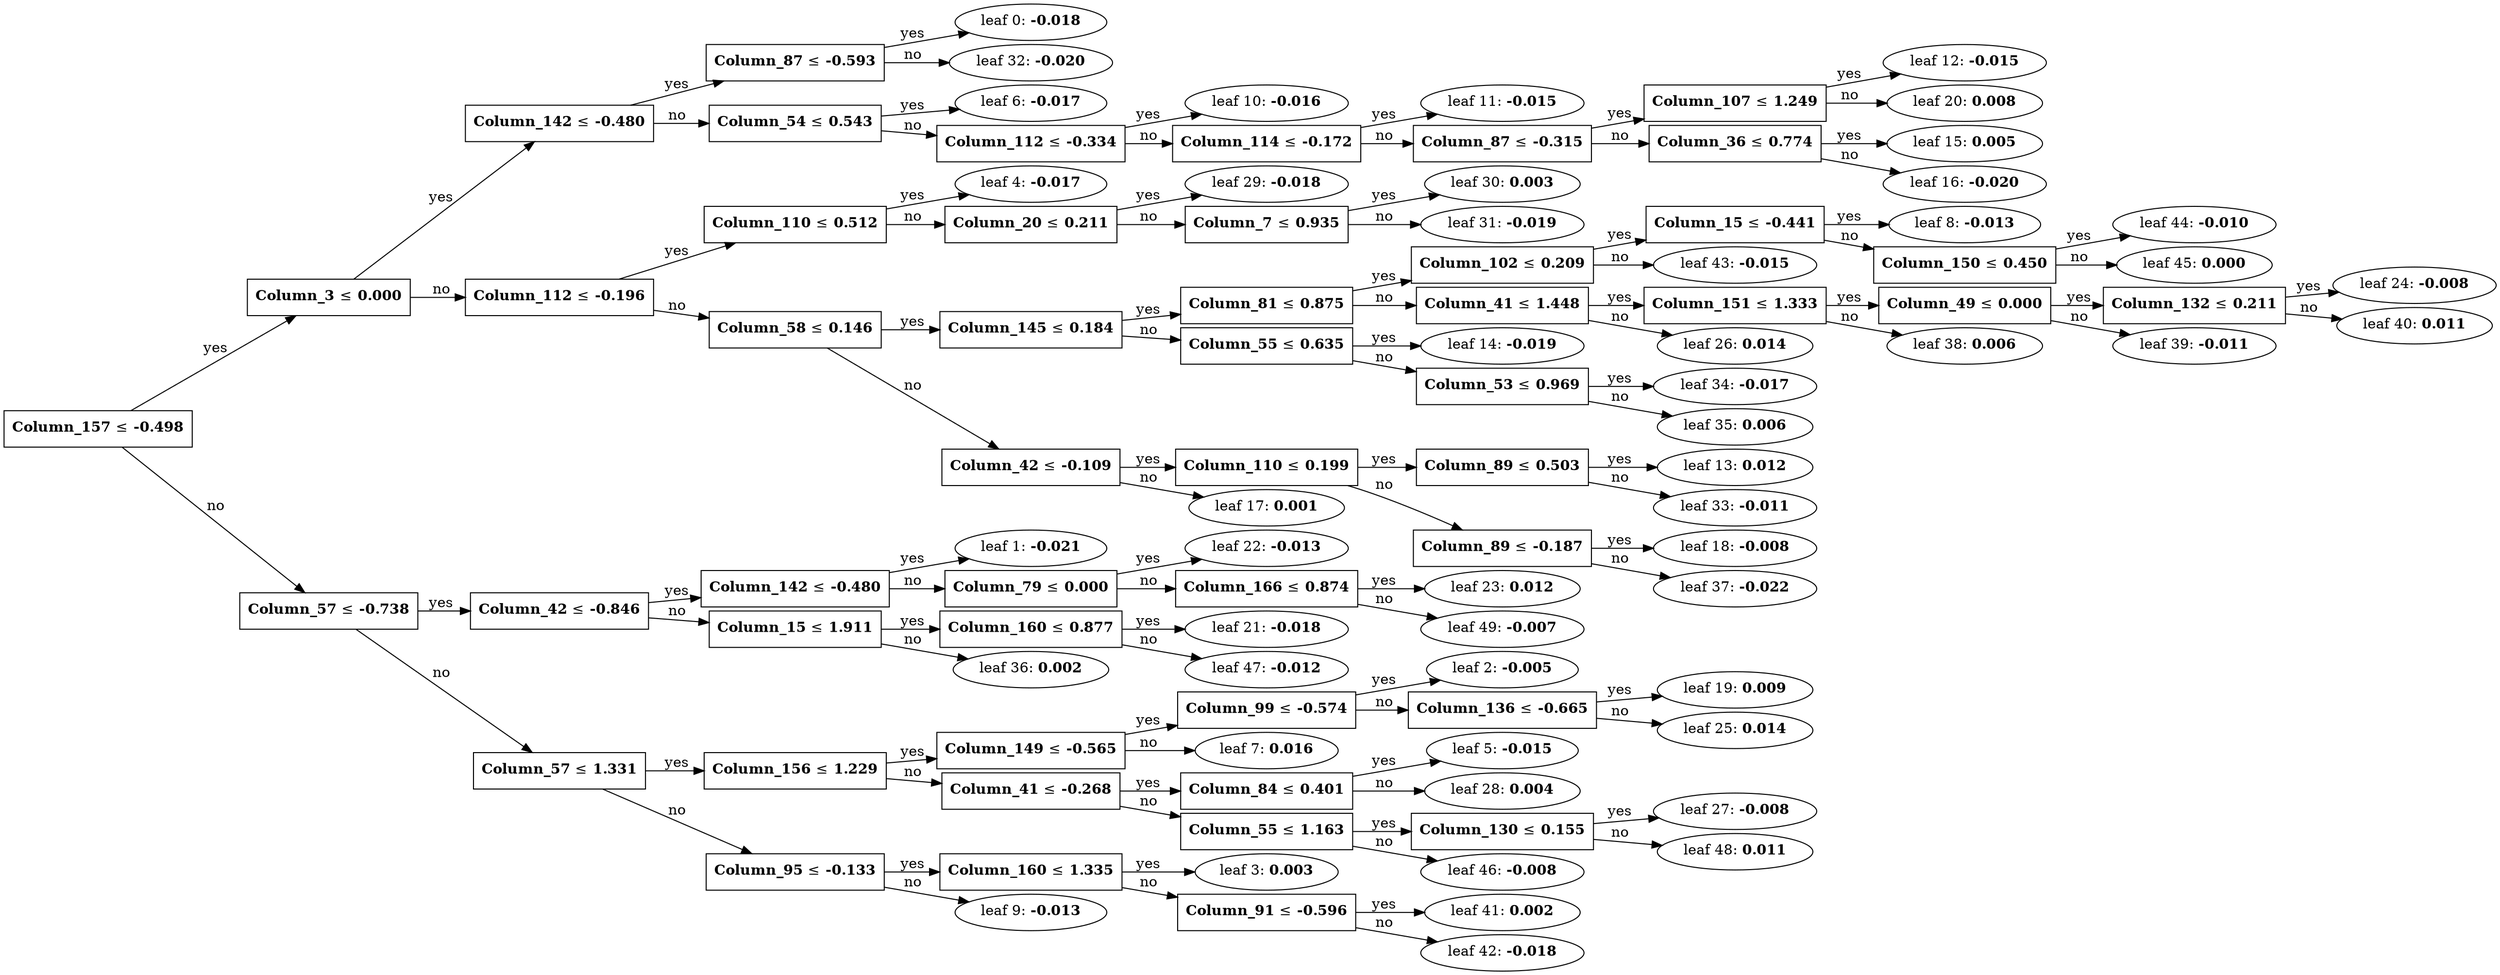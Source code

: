 digraph {
	graph [nodesep=0.05 rankdir=LR ranksep=0.3]
	split0 [label=<<B>Column_157</B> &#8804; <B>-0.498</B>> fillcolor=white shape=rectangle style=""]
	split3 [label=<<B>Column_3</B> &#8804; <B>0.000</B>> fillcolor=white shape=rectangle style=""]
	split5 [label=<<B>Column_142</B> &#8804; <B>-0.480</B>> fillcolor=white shape=rectangle style=""]
	split31 [label=<<B>Column_87</B> &#8804; <B>-0.593</B>> fillcolor=white shape=rectangle style=""]
	leaf0 [label=<leaf 0: <B>-0.018</B>>]
	split31 -> leaf0 [label=yes]
	leaf32 [label=<leaf 32: <B>-0.020</B>>]
	split31 -> leaf32 [label=no]
	split5 -> split31 [label=yes]
	split9 [label=<<B>Column_54</B> &#8804; <B>0.543</B>> fillcolor=white shape=rectangle style=""]
	leaf6 [label=<leaf 6: <B>-0.017</B>>]
	split9 -> leaf6 [label=yes]
	split10 [label=<<B>Column_112</B> &#8804; <B>-0.334</B>> fillcolor=white shape=rectangle style=""]
	leaf10 [label=<leaf 10: <B>-0.016</B>>]
	split10 -> leaf10 [label=yes]
	split11 [label=<<B>Column_114</B> &#8804; <B>-0.172</B>> fillcolor=white shape=rectangle style=""]
	leaf11 [label=<leaf 11: <B>-0.015</B>>]
	split11 -> leaf11 [label=yes]
	split14 [label=<<B>Column_87</B> &#8804; <B>-0.315</B>> fillcolor=white shape=rectangle style=""]
	split19 [label=<<B>Column_107</B> &#8804; <B>1.249</B>> fillcolor=white shape=rectangle style=""]
	leaf12 [label=<leaf 12: <B>-0.015</B>>]
	split19 -> leaf12 [label=yes]
	leaf20 [label=<leaf 20: <B>0.008</B>>]
	split19 -> leaf20 [label=no]
	split14 -> split19 [label=yes]
	split15 [label=<<B>Column_36</B> &#8804; <B>0.774</B>> fillcolor=white shape=rectangle style=""]
	leaf15 [label=<leaf 15: <B>0.005</B>>]
	split15 -> leaf15 [label=yes]
	leaf16 [label=<leaf 16: <B>-0.020</B>>]
	split15 -> leaf16 [label=no]
	split14 -> split15 [label=no]
	split11 -> split14 [label=no]
	split10 -> split11 [label=no]
	split9 -> split10 [label=no]
	split5 -> split9 [label=no]
	split3 -> split5 [label=yes]
	split7 [label=<<B>Column_112</B> &#8804; <B>-0.196</B>> fillcolor=white shape=rectangle style=""]
	split28 [label=<<B>Column_110</B> &#8804; <B>0.512</B>> fillcolor=white shape=rectangle style=""]
	leaf4 [label=<leaf 4: <B>-0.017</B>>]
	split28 -> leaf4 [label=yes]
	split29 [label=<<B>Column_20</B> &#8804; <B>0.211</B>> fillcolor=white shape=rectangle style=""]
	leaf29 [label=<leaf 29: <B>-0.018</B>>]
	split29 -> leaf29 [label=yes]
	split30 [label=<<B>Column_7</B> &#8804; <B>0.935</B>> fillcolor=white shape=rectangle style=""]
	leaf30 [label=<leaf 30: <B>0.003</B>>]
	split30 -> leaf30 [label=yes]
	leaf31 [label=<leaf 31: <B>-0.019</B>>]
	split30 -> leaf31 [label=no]
	split29 -> split30 [label=no]
	split28 -> split29 [label=no]
	split7 -> split28 [label=yes]
	split12 [label=<<B>Column_58</B> &#8804; <B>0.146</B>> fillcolor=white shape=rectangle style=""]
	split13 [label=<<B>Column_145</B> &#8804; <B>0.184</B>> fillcolor=white shape=rectangle style=""]
	split23 [label=<<B>Column_81</B> &#8804; <B>0.875</B>> fillcolor=white shape=rectangle style=""]
	split42 [label=<<B>Column_102</B> &#8804; <B>0.209</B>> fillcolor=white shape=rectangle style=""]
	split43 [label=<<B>Column_15</B> &#8804; <B>-0.441</B>> fillcolor=white shape=rectangle style=""]
	leaf8 [label=<leaf 8: <B>-0.013</B>>]
	split43 -> leaf8 [label=yes]
	split44 [label=<<B>Column_150</B> &#8804; <B>0.450</B>> fillcolor=white shape=rectangle style=""]
	leaf44 [label=<leaf 44: <B>-0.010</B>>]
	split44 -> leaf44 [label=yes]
	leaf45 [label=<leaf 45: <B>0.000</B>>]
	split44 -> leaf45 [label=no]
	split43 -> split44 [label=no]
	split42 -> split43 [label=yes]
	leaf43 [label=<leaf 43: <B>-0.015</B>>]
	split42 -> leaf43 [label=no]
	split23 -> split42 [label=yes]
	split25 [label=<<B>Column_41</B> &#8804; <B>1.448</B>> fillcolor=white shape=rectangle style=""]
	split37 [label=<<B>Column_151</B> &#8804; <B>1.333</B>> fillcolor=white shape=rectangle style=""]
	split38 [label=<<B>Column_49</B> &#8804; <B>0.000</B>> fillcolor=white shape=rectangle style=""]
	split39 [label=<<B>Column_132</B> &#8804; <B>0.211</B>> fillcolor=white shape=rectangle style=""]
	leaf24 [label=<leaf 24: <B>-0.008</B>>]
	split39 -> leaf24 [label=yes]
	leaf40 [label=<leaf 40: <B>0.011</B>>]
	split39 -> leaf40 [label=no]
	split38 -> split39 [label=yes]
	leaf39 [label=<leaf 39: <B>-0.011</B>>]
	split38 -> leaf39 [label=no]
	split37 -> split38 [label=yes]
	leaf38 [label=<leaf 38: <B>0.006</B>>]
	split37 -> leaf38 [label=no]
	split25 -> split37 [label=yes]
	leaf26 [label=<leaf 26: <B>0.014</B>>]
	split25 -> leaf26 [label=no]
	split23 -> split25 [label=no]
	split13 -> split23 [label=yes]
	split33 [label=<<B>Column_55</B> &#8804; <B>0.635</B>> fillcolor=white shape=rectangle style=""]
	leaf14 [label=<leaf 14: <B>-0.019</B>>]
	split33 -> leaf14 [label=yes]
	split34 [label=<<B>Column_53</B> &#8804; <B>0.969</B>> fillcolor=white shape=rectangle style=""]
	leaf34 [label=<leaf 34: <B>-0.017</B>>]
	split34 -> leaf34 [label=yes]
	leaf35 [label=<leaf 35: <B>0.006</B>>]
	split34 -> leaf35 [label=no]
	split33 -> split34 [label=no]
	split13 -> split33 [label=no]
	split12 -> split13 [label=yes]
	split16 [label=<<B>Column_42</B> &#8804; <B>-0.109</B>> fillcolor=white shape=rectangle style=""]
	split17 [label=<<B>Column_110</B> &#8804; <B>0.199</B>> fillcolor=white shape=rectangle style=""]
	split32 [label=<<B>Column_89</B> &#8804; <B>0.503</B>> fillcolor=white shape=rectangle style=""]
	leaf13 [label=<leaf 13: <B>0.012</B>>]
	split32 -> leaf13 [label=yes]
	leaf33 [label=<leaf 33: <B>-0.011</B>>]
	split32 -> leaf33 [label=no]
	split17 -> split32 [label=yes]
	split36 [label=<<B>Column_89</B> &#8804; <B>-0.187</B>> fillcolor=white shape=rectangle style=""]
	leaf18 [label=<leaf 18: <B>-0.008</B>>]
	split36 -> leaf18 [label=yes]
	leaf37 [label=<leaf 37: <B>-0.022</B>>]
	split36 -> leaf37 [label=no]
	split17 -> split36 [label=no]
	split16 -> split17 [label=yes]
	leaf17 [label=<leaf 17: <B>0.001</B>>]
	split16 -> leaf17 [label=no]
	split12 -> split16 [label=no]
	split7 -> split12 [label=no]
	split3 -> split7 [label=no]
	split0 -> split3 [label=yes]
	split1 [label=<<B>Column_57</B> &#8804; <B>-0.738</B>> fillcolor=white shape=rectangle style=""]
	split20 [label=<<B>Column_42</B> &#8804; <B>-0.846</B>> fillcolor=white shape=rectangle style=""]
	split21 [label=<<B>Column_142</B> &#8804; <B>-0.480</B>> fillcolor=white shape=rectangle style=""]
	leaf1 [label=<leaf 1: <B>-0.021</B>>]
	split21 -> leaf1 [label=yes]
	split22 [label=<<B>Column_79</B> &#8804; <B>0.000</B>> fillcolor=white shape=rectangle style=""]
	leaf22 [label=<leaf 22: <B>-0.013</B>>]
	split22 -> leaf22 [label=yes]
	split48 [label=<<B>Column_166</B> &#8804; <B>0.874</B>> fillcolor=white shape=rectangle style=""]
	leaf23 [label=<leaf 23: <B>0.012</B>>]
	split48 -> leaf23 [label=yes]
	leaf49 [label=<leaf 49: <B>-0.007</B>>]
	split48 -> leaf49 [label=no]
	split22 -> split48 [label=no]
	split21 -> split22 [label=no]
	split20 -> split21 [label=yes]
	split35 [label=<<B>Column_15</B> &#8804; <B>1.911</B>> fillcolor=white shape=rectangle style=""]
	split46 [label=<<B>Column_160</B> &#8804; <B>0.877</B>> fillcolor=white shape=rectangle style=""]
	leaf21 [label=<leaf 21: <B>-0.018</B>>]
	split46 -> leaf21 [label=yes]
	leaf47 [label=<leaf 47: <B>-0.012</B>>]
	split46 -> leaf47 [label=no]
	split35 -> split46 [label=yes]
	leaf36 [label=<leaf 36: <B>0.002</B>>]
	split35 -> leaf36 [label=no]
	split20 -> split35 [label=no]
	split1 -> split20 [label=yes]
	split2 [label=<<B>Column_57</B> &#8804; <B>1.331</B>> fillcolor=white shape=rectangle style=""]
	split4 [label=<<B>Column_156</B> &#8804; <B>1.229</B>> fillcolor=white shape=rectangle style=""]
	split6 [label=<<B>Column_149</B> &#8804; <B>-0.565</B>> fillcolor=white shape=rectangle style=""]
	split18 [label=<<B>Column_99</B> &#8804; <B>-0.574</B>> fillcolor=white shape=rectangle style=""]
	leaf2 [label=<leaf 2: <B>-0.005</B>>]
	split18 -> leaf2 [label=yes]
	split24 [label=<<B>Column_136</B> &#8804; <B>-0.665</B>> fillcolor=white shape=rectangle style=""]
	leaf19 [label=<leaf 19: <B>0.009</B>>]
	split24 -> leaf19 [label=yes]
	leaf25 [label=<leaf 25: <B>0.014</B>>]
	split24 -> leaf25 [label=no]
	split18 -> split24 [label=no]
	split6 -> split18 [label=yes]
	leaf7 [label=<leaf 7: <B>0.016</B>>]
	split6 -> leaf7 [label=no]
	split4 -> split6 [label=yes]
	split26 [label=<<B>Column_41</B> &#8804; <B>-0.268</B>> fillcolor=white shape=rectangle style=""]
	split27 [label=<<B>Column_84</B> &#8804; <B>0.401</B>> fillcolor=white shape=rectangle style=""]
	leaf5 [label=<leaf 5: <B>-0.015</B>>]
	split27 -> leaf5 [label=yes]
	leaf28 [label=<leaf 28: <B>0.004</B>>]
	split27 -> leaf28 [label=no]
	split26 -> split27 [label=yes]
	split45 [label=<<B>Column_55</B> &#8804; <B>1.163</B>> fillcolor=white shape=rectangle style=""]
	split47 [label=<<B>Column_130</B> &#8804; <B>0.155</B>> fillcolor=white shape=rectangle style=""]
	leaf27 [label=<leaf 27: <B>-0.008</B>>]
	split47 -> leaf27 [label=yes]
	leaf48 [label=<leaf 48: <B>0.011</B>>]
	split47 -> leaf48 [label=no]
	split45 -> split47 [label=yes]
	leaf46 [label=<leaf 46: <B>-0.008</B>>]
	split45 -> leaf46 [label=no]
	split26 -> split45 [label=no]
	split4 -> split26 [label=no]
	split2 -> split4 [label=yes]
	split8 [label=<<B>Column_95</B> &#8804; <B>-0.133</B>> fillcolor=white shape=rectangle style=""]
	split40 [label=<<B>Column_160</B> &#8804; <B>1.335</B>> fillcolor=white shape=rectangle style=""]
	leaf3 [label=<leaf 3: <B>0.003</B>>]
	split40 -> leaf3 [label=yes]
	split41 [label=<<B>Column_91</B> &#8804; <B>-0.596</B>> fillcolor=white shape=rectangle style=""]
	leaf41 [label=<leaf 41: <B>0.002</B>>]
	split41 -> leaf41 [label=yes]
	leaf42 [label=<leaf 42: <B>-0.018</B>>]
	split41 -> leaf42 [label=no]
	split40 -> split41 [label=no]
	split8 -> split40 [label=yes]
	leaf9 [label=<leaf 9: <B>-0.013</B>>]
	split8 -> leaf9 [label=no]
	split2 -> split8 [label=no]
	split1 -> split2 [label=no]
	split0 -> split1 [label=no]
}
